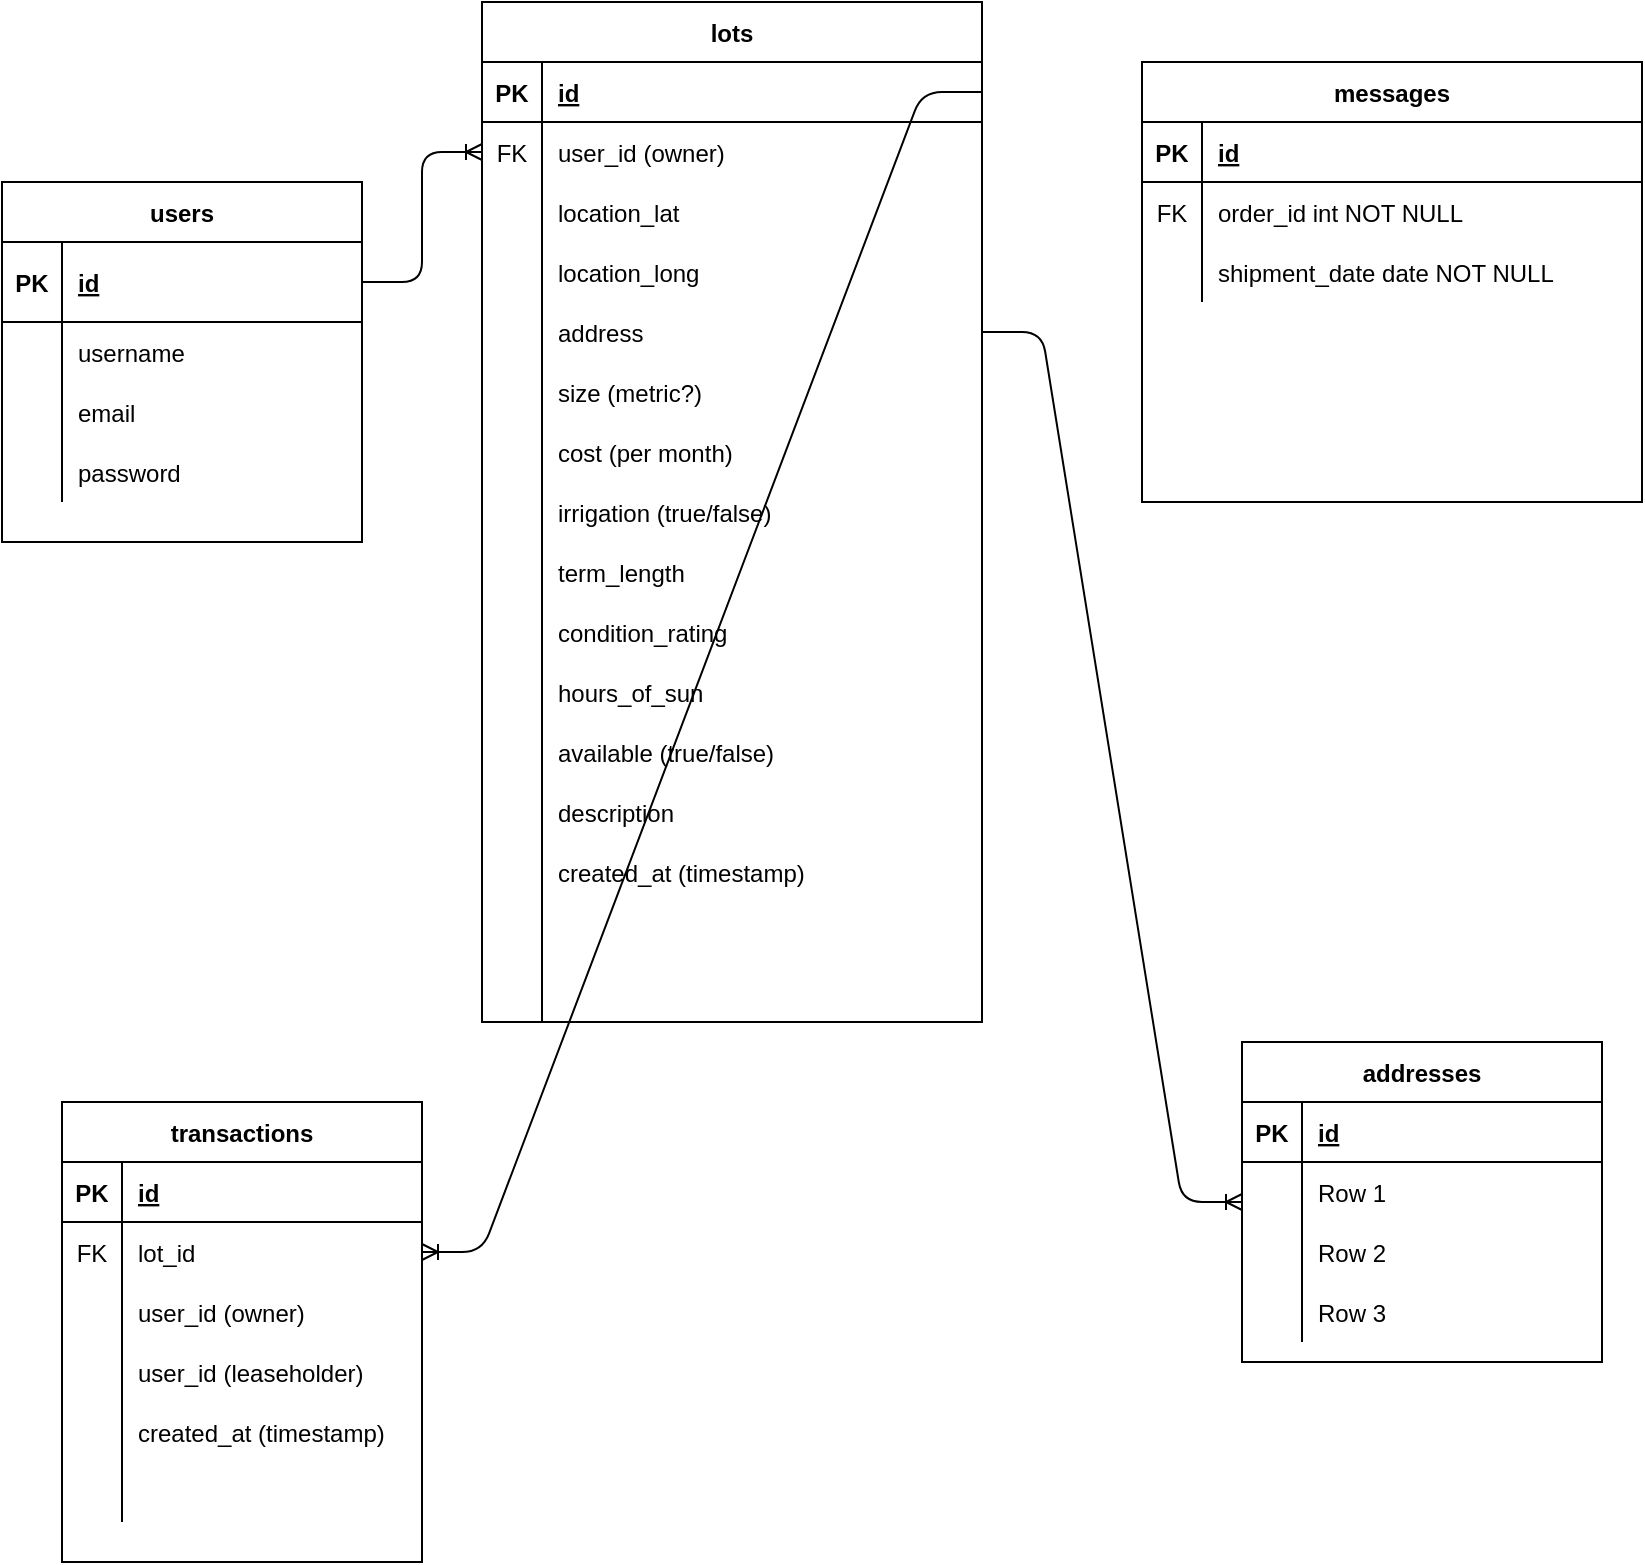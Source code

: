 <mxfile version="13.6.9" type="github">
  <diagram id="R2lEEEUBdFMjLlhIrx00" name="Page-1">
    <mxGraphModel dx="1146" dy="629" grid="1" gridSize="10" guides="1" tooltips="1" connect="1" arrows="1" fold="1" page="1" pageScale="1" pageWidth="850" pageHeight="1100" math="0" shadow="0" extFonts="Permanent Marker^https://fonts.googleapis.com/css?family=Permanent+Marker">
      <root>
        <mxCell id="0" />
        <mxCell id="1" parent="0" />
        <mxCell id="a0rwu356vrg9U6eMvAdR-112" value="" style="edgeStyle=entityRelationEdgeStyle;fontSize=12;html=1;endArrow=ERoneToMany;exitX=1;exitY=0.5;exitDx=0;exitDy=0;entryX=0;entryY=0.5;entryDx=0;entryDy=0;" edge="1" parent="1" source="C-vyLk0tnHw3VtMMgP7b-3" target="a0rwu356vrg9U6eMvAdR-120">
          <mxGeometry width="100" height="100" relative="1" as="geometry">
            <mxPoint x="340" y="490" as="sourcePoint" />
            <mxPoint x="260" y="380" as="targetPoint" />
          </mxGeometry>
        </mxCell>
        <mxCell id="a0rwu356vrg9U6eMvAdR-123" value="" style="edgeStyle=entityRelationEdgeStyle;fontSize=12;html=1;endArrow=ERoneToMany;" edge="1" parent="1" source="a0rwu356vrg9U6eMvAdR-106" target="a0rwu356vrg9U6eMvAdR-124">
          <mxGeometry width="100" height="100" relative="1" as="geometry">
            <mxPoint x="340" y="490" as="sourcePoint" />
            <mxPoint x="720" y="610" as="targetPoint" />
          </mxGeometry>
        </mxCell>
        <mxCell id="a0rwu356vrg9U6eMvAdR-124" value="addresses" style="shape=table;startSize=30;container=1;collapsible=1;childLayout=tableLayout;fixedRows=1;rowLines=0;fontStyle=1;align=center;resizeLast=1;" vertex="1" parent="1">
          <mxGeometry x="630" y="530" width="180" height="160" as="geometry" />
        </mxCell>
        <mxCell id="a0rwu356vrg9U6eMvAdR-125" value="" style="shape=partialRectangle;collapsible=0;dropTarget=0;pointerEvents=0;fillColor=none;top=0;left=0;bottom=1;right=0;points=[[0,0.5],[1,0.5]];portConstraint=eastwest;" vertex="1" parent="a0rwu356vrg9U6eMvAdR-124">
          <mxGeometry y="30" width="180" height="30" as="geometry" />
        </mxCell>
        <mxCell id="a0rwu356vrg9U6eMvAdR-126" value="PK" style="shape=partialRectangle;connectable=0;fillColor=none;top=0;left=0;bottom=0;right=0;fontStyle=1;overflow=hidden;" vertex="1" parent="a0rwu356vrg9U6eMvAdR-125">
          <mxGeometry width="30" height="30" as="geometry" />
        </mxCell>
        <mxCell id="a0rwu356vrg9U6eMvAdR-127" value="id" style="shape=partialRectangle;connectable=0;fillColor=none;top=0;left=0;bottom=0;right=0;align=left;spacingLeft=6;fontStyle=5;overflow=hidden;" vertex="1" parent="a0rwu356vrg9U6eMvAdR-125">
          <mxGeometry x="30" width="150" height="30" as="geometry" />
        </mxCell>
        <mxCell id="a0rwu356vrg9U6eMvAdR-128" value="" style="shape=partialRectangle;collapsible=0;dropTarget=0;pointerEvents=0;fillColor=none;top=0;left=0;bottom=0;right=0;points=[[0,0.5],[1,0.5]];portConstraint=eastwest;" vertex="1" parent="a0rwu356vrg9U6eMvAdR-124">
          <mxGeometry y="60" width="180" height="30" as="geometry" />
        </mxCell>
        <mxCell id="a0rwu356vrg9U6eMvAdR-129" value="" style="shape=partialRectangle;connectable=0;fillColor=none;top=0;left=0;bottom=0;right=0;editable=1;overflow=hidden;" vertex="1" parent="a0rwu356vrg9U6eMvAdR-128">
          <mxGeometry width="30" height="30" as="geometry" />
        </mxCell>
        <mxCell id="a0rwu356vrg9U6eMvAdR-130" value="Row 1" style="shape=partialRectangle;connectable=0;fillColor=none;top=0;left=0;bottom=0;right=0;align=left;spacingLeft=6;overflow=hidden;" vertex="1" parent="a0rwu356vrg9U6eMvAdR-128">
          <mxGeometry x="30" width="150" height="30" as="geometry" />
        </mxCell>
        <mxCell id="a0rwu356vrg9U6eMvAdR-131" value="" style="shape=partialRectangle;collapsible=0;dropTarget=0;pointerEvents=0;fillColor=none;top=0;left=0;bottom=0;right=0;points=[[0,0.5],[1,0.5]];portConstraint=eastwest;" vertex="1" parent="a0rwu356vrg9U6eMvAdR-124">
          <mxGeometry y="90" width="180" height="30" as="geometry" />
        </mxCell>
        <mxCell id="a0rwu356vrg9U6eMvAdR-132" value="" style="shape=partialRectangle;connectable=0;fillColor=none;top=0;left=0;bottom=0;right=0;editable=1;overflow=hidden;" vertex="1" parent="a0rwu356vrg9U6eMvAdR-131">
          <mxGeometry width="30" height="30" as="geometry" />
        </mxCell>
        <mxCell id="a0rwu356vrg9U6eMvAdR-133" value="Row 2" style="shape=partialRectangle;connectable=0;fillColor=none;top=0;left=0;bottom=0;right=0;align=left;spacingLeft=6;overflow=hidden;" vertex="1" parent="a0rwu356vrg9U6eMvAdR-131">
          <mxGeometry x="30" width="150" height="30" as="geometry" />
        </mxCell>
        <mxCell id="a0rwu356vrg9U6eMvAdR-134" value="" style="shape=partialRectangle;collapsible=0;dropTarget=0;pointerEvents=0;fillColor=none;top=0;left=0;bottom=0;right=0;points=[[0,0.5],[1,0.5]];portConstraint=eastwest;" vertex="1" parent="a0rwu356vrg9U6eMvAdR-124">
          <mxGeometry y="120" width="180" height="30" as="geometry" />
        </mxCell>
        <mxCell id="a0rwu356vrg9U6eMvAdR-135" value="" style="shape=partialRectangle;connectable=0;fillColor=none;top=0;left=0;bottom=0;right=0;editable=1;overflow=hidden;" vertex="1" parent="a0rwu356vrg9U6eMvAdR-134">
          <mxGeometry width="30" height="30" as="geometry" />
        </mxCell>
        <mxCell id="a0rwu356vrg9U6eMvAdR-136" value="Row 3" style="shape=partialRectangle;connectable=0;fillColor=none;top=0;left=0;bottom=0;right=0;align=left;spacingLeft=6;overflow=hidden;" vertex="1" parent="a0rwu356vrg9U6eMvAdR-134">
          <mxGeometry x="30" width="150" height="30" as="geometry" />
        </mxCell>
        <mxCell id="C-vyLk0tnHw3VtMMgP7b-13" value="messages" style="shape=table;startSize=30;container=1;collapsible=1;childLayout=tableLayout;fixedRows=1;rowLines=0;fontStyle=1;align=center;resizeLast=1;" parent="1" vertex="1">
          <mxGeometry x="580" y="40" width="250" height="220" as="geometry" />
        </mxCell>
        <mxCell id="C-vyLk0tnHw3VtMMgP7b-14" value="" style="shape=partialRectangle;collapsible=0;dropTarget=0;pointerEvents=0;fillColor=none;points=[[0,0.5],[1,0.5]];portConstraint=eastwest;top=0;left=0;right=0;bottom=1;" parent="C-vyLk0tnHw3VtMMgP7b-13" vertex="1">
          <mxGeometry y="30" width="250" height="30" as="geometry" />
        </mxCell>
        <mxCell id="C-vyLk0tnHw3VtMMgP7b-15" value="PK" style="shape=partialRectangle;overflow=hidden;connectable=0;fillColor=none;top=0;left=0;bottom=0;right=0;fontStyle=1;" parent="C-vyLk0tnHw3VtMMgP7b-14" vertex="1">
          <mxGeometry width="30" height="30" as="geometry" />
        </mxCell>
        <mxCell id="C-vyLk0tnHw3VtMMgP7b-16" value="id" style="shape=partialRectangle;overflow=hidden;connectable=0;fillColor=none;top=0;left=0;bottom=0;right=0;align=left;spacingLeft=6;fontStyle=5;" parent="C-vyLk0tnHw3VtMMgP7b-14" vertex="1">
          <mxGeometry x="30" width="220" height="30" as="geometry" />
        </mxCell>
        <mxCell id="C-vyLk0tnHw3VtMMgP7b-17" value="" style="shape=partialRectangle;collapsible=0;dropTarget=0;pointerEvents=0;fillColor=none;points=[[0,0.5],[1,0.5]];portConstraint=eastwest;top=0;left=0;right=0;bottom=0;" parent="C-vyLk0tnHw3VtMMgP7b-13" vertex="1">
          <mxGeometry y="60" width="250" height="30" as="geometry" />
        </mxCell>
        <mxCell id="C-vyLk0tnHw3VtMMgP7b-18" value="FK" style="shape=partialRectangle;overflow=hidden;connectable=0;fillColor=none;top=0;left=0;bottom=0;right=0;" parent="C-vyLk0tnHw3VtMMgP7b-17" vertex="1">
          <mxGeometry width="30" height="30" as="geometry" />
        </mxCell>
        <mxCell id="C-vyLk0tnHw3VtMMgP7b-19" value="order_id int NOT NULL" style="shape=partialRectangle;overflow=hidden;connectable=0;fillColor=none;top=0;left=0;bottom=0;right=0;align=left;spacingLeft=6;" parent="C-vyLk0tnHw3VtMMgP7b-17" vertex="1">
          <mxGeometry x="30" width="220" height="30" as="geometry" />
        </mxCell>
        <mxCell id="C-vyLk0tnHw3VtMMgP7b-20" value="" style="shape=partialRectangle;collapsible=0;dropTarget=0;pointerEvents=0;fillColor=none;points=[[0,0.5],[1,0.5]];portConstraint=eastwest;top=0;left=0;right=0;bottom=0;" parent="C-vyLk0tnHw3VtMMgP7b-13" vertex="1">
          <mxGeometry y="90" width="250" height="30" as="geometry" />
        </mxCell>
        <mxCell id="C-vyLk0tnHw3VtMMgP7b-21" value="" style="shape=partialRectangle;overflow=hidden;connectable=0;fillColor=none;top=0;left=0;bottom=0;right=0;" parent="C-vyLk0tnHw3VtMMgP7b-20" vertex="1">
          <mxGeometry width="30" height="30" as="geometry" />
        </mxCell>
        <mxCell id="C-vyLk0tnHw3VtMMgP7b-22" value="shipment_date date NOT NULL" style="shape=partialRectangle;overflow=hidden;connectable=0;fillColor=none;top=0;left=0;bottom=0;right=0;align=left;spacingLeft=6;" parent="C-vyLk0tnHw3VtMMgP7b-20" vertex="1">
          <mxGeometry x="30" width="220" height="30" as="geometry" />
        </mxCell>
        <mxCell id="C-vyLk0tnHw3VtMMgP7b-23" value="lots" style="shape=table;startSize=30;container=1;collapsible=1;childLayout=tableLayout;fixedRows=1;rowLines=0;fontStyle=1;align=center;resizeLast=1;" parent="1" vertex="1">
          <mxGeometry x="250" y="10" width="250" height="510" as="geometry" />
        </mxCell>
        <mxCell id="C-vyLk0tnHw3VtMMgP7b-24" value="" style="shape=partialRectangle;collapsible=0;dropTarget=0;pointerEvents=0;fillColor=none;points=[[0,0.5],[1,0.5]];portConstraint=eastwest;top=0;left=0;right=0;bottom=1;" parent="C-vyLk0tnHw3VtMMgP7b-23" vertex="1">
          <mxGeometry y="30" width="250" height="30" as="geometry" />
        </mxCell>
        <mxCell id="C-vyLk0tnHw3VtMMgP7b-25" value="PK" style="shape=partialRectangle;overflow=hidden;connectable=0;fillColor=none;top=0;left=0;bottom=0;right=0;fontStyle=1;" parent="C-vyLk0tnHw3VtMMgP7b-24" vertex="1">
          <mxGeometry width="30" height="30" as="geometry" />
        </mxCell>
        <mxCell id="C-vyLk0tnHw3VtMMgP7b-26" value="id" style="shape=partialRectangle;overflow=hidden;connectable=0;fillColor=none;top=0;left=0;bottom=0;right=0;align=left;spacingLeft=6;fontStyle=5;" parent="C-vyLk0tnHw3VtMMgP7b-24" vertex="1">
          <mxGeometry x="30" width="220" height="30" as="geometry" />
        </mxCell>
        <mxCell id="a0rwu356vrg9U6eMvAdR-120" style="shape=partialRectangle;collapsible=0;dropTarget=0;pointerEvents=0;fillColor=none;points=[[0,0.5],[1,0.5]];portConstraint=eastwest;top=0;left=0;right=0;bottom=0;" vertex="1" parent="C-vyLk0tnHw3VtMMgP7b-23">
          <mxGeometry y="60" width="250" height="30" as="geometry" />
        </mxCell>
        <mxCell id="a0rwu356vrg9U6eMvAdR-121" value="FK" style="shape=partialRectangle;overflow=hidden;connectable=0;fillColor=none;top=0;left=0;bottom=0;right=0;" vertex="1" parent="a0rwu356vrg9U6eMvAdR-120">
          <mxGeometry width="30" height="30" as="geometry" />
        </mxCell>
        <mxCell id="a0rwu356vrg9U6eMvAdR-122" value="user_id (owner)" style="shape=partialRectangle;overflow=hidden;connectable=0;fillColor=none;top=0;left=0;bottom=0;right=0;align=left;spacingLeft=6;" vertex="1" parent="a0rwu356vrg9U6eMvAdR-120">
          <mxGeometry x="30" width="220" height="30" as="geometry" />
        </mxCell>
        <mxCell id="C-vyLk0tnHw3VtMMgP7b-27" value="" style="shape=partialRectangle;collapsible=0;dropTarget=0;pointerEvents=0;fillColor=none;points=[[0,0.5],[1,0.5]];portConstraint=eastwest;top=0;left=0;right=0;bottom=0;" parent="C-vyLk0tnHw3VtMMgP7b-23" vertex="1">
          <mxGeometry y="90" width="250" height="30" as="geometry" />
        </mxCell>
        <mxCell id="C-vyLk0tnHw3VtMMgP7b-28" value="" style="shape=partialRectangle;overflow=hidden;connectable=0;fillColor=none;top=0;left=0;bottom=0;right=0;" parent="C-vyLk0tnHw3VtMMgP7b-27" vertex="1">
          <mxGeometry width="30" height="30" as="geometry" />
        </mxCell>
        <mxCell id="C-vyLk0tnHw3VtMMgP7b-29" value="location_lat" style="shape=partialRectangle;overflow=hidden;connectable=0;fillColor=none;top=0;left=0;bottom=0;right=0;align=left;spacingLeft=6;" parent="C-vyLk0tnHw3VtMMgP7b-27" vertex="1">
          <mxGeometry x="30" width="220" height="30" as="geometry" />
        </mxCell>
        <mxCell id="a0rwu356vrg9U6eMvAdR-4" value="" style="shape=partialRectangle;collapsible=0;dropTarget=0;pointerEvents=0;fillColor=none;points=[[0,0.5],[1,0.5]];portConstraint=eastwest;top=0;left=0;right=0;bottom=0;" vertex="1" parent="C-vyLk0tnHw3VtMMgP7b-23">
          <mxGeometry y="120" width="250" height="30" as="geometry" />
        </mxCell>
        <mxCell id="a0rwu356vrg9U6eMvAdR-5" value="" style="shape=partialRectangle;overflow=hidden;connectable=0;fillColor=none;top=0;left=0;bottom=0;right=0;" vertex="1" parent="a0rwu356vrg9U6eMvAdR-4">
          <mxGeometry width="30" height="30" as="geometry" />
        </mxCell>
        <mxCell id="a0rwu356vrg9U6eMvAdR-6" value="location_long" style="shape=partialRectangle;overflow=hidden;connectable=0;fillColor=none;top=0;left=0;bottom=0;right=0;align=left;spacingLeft=6;" vertex="1" parent="a0rwu356vrg9U6eMvAdR-4">
          <mxGeometry x="30" width="220" height="30" as="geometry" />
        </mxCell>
        <mxCell id="a0rwu356vrg9U6eMvAdR-106" style="shape=partialRectangle;collapsible=0;dropTarget=0;pointerEvents=0;fillColor=none;points=[[0,0.5],[1,0.5]];portConstraint=eastwest;top=0;left=0;right=0;bottom=0;" vertex="1" parent="C-vyLk0tnHw3VtMMgP7b-23">
          <mxGeometry y="150" width="250" height="30" as="geometry" />
        </mxCell>
        <mxCell id="a0rwu356vrg9U6eMvAdR-107" style="shape=partialRectangle;overflow=hidden;connectable=0;fillColor=none;top=0;left=0;bottom=0;right=0;" vertex="1" parent="a0rwu356vrg9U6eMvAdR-106">
          <mxGeometry width="30" height="30" as="geometry" />
        </mxCell>
        <mxCell id="a0rwu356vrg9U6eMvAdR-108" value="address" style="shape=partialRectangle;overflow=hidden;connectable=0;fillColor=none;top=0;left=0;bottom=0;right=0;align=left;spacingLeft=6;" vertex="1" parent="a0rwu356vrg9U6eMvAdR-106">
          <mxGeometry x="30" width="220" height="30" as="geometry" />
        </mxCell>
        <mxCell id="a0rwu356vrg9U6eMvAdR-7" value="" style="shape=partialRectangle;collapsible=0;dropTarget=0;pointerEvents=0;fillColor=none;points=[[0,0.5],[1,0.5]];portConstraint=eastwest;top=0;left=0;right=0;bottom=0;" vertex="1" parent="C-vyLk0tnHw3VtMMgP7b-23">
          <mxGeometry y="180" width="250" height="30" as="geometry" />
        </mxCell>
        <mxCell id="a0rwu356vrg9U6eMvAdR-8" value="" style="shape=partialRectangle;overflow=hidden;connectable=0;fillColor=none;top=0;left=0;bottom=0;right=0;" vertex="1" parent="a0rwu356vrg9U6eMvAdR-7">
          <mxGeometry width="30" height="30" as="geometry" />
        </mxCell>
        <mxCell id="a0rwu356vrg9U6eMvAdR-9" value="size (metric?)" style="shape=partialRectangle;overflow=hidden;connectable=0;fillColor=none;top=0;left=0;bottom=0;right=0;align=left;spacingLeft=6;" vertex="1" parent="a0rwu356vrg9U6eMvAdR-7">
          <mxGeometry x="30" width="220" height="30" as="geometry" />
        </mxCell>
        <mxCell id="a0rwu356vrg9U6eMvAdR-10" value="" style="shape=partialRectangle;collapsible=0;dropTarget=0;pointerEvents=0;fillColor=none;points=[[0,0.5],[1,0.5]];portConstraint=eastwest;top=0;left=0;right=0;bottom=0;" vertex="1" parent="C-vyLk0tnHw3VtMMgP7b-23">
          <mxGeometry y="210" width="250" height="30" as="geometry" />
        </mxCell>
        <mxCell id="a0rwu356vrg9U6eMvAdR-11" value="" style="shape=partialRectangle;overflow=hidden;connectable=0;fillColor=none;top=0;left=0;bottom=0;right=0;" vertex="1" parent="a0rwu356vrg9U6eMvAdR-10">
          <mxGeometry width="30" height="30" as="geometry" />
        </mxCell>
        <mxCell id="a0rwu356vrg9U6eMvAdR-12" value="cost (per month)" style="shape=partialRectangle;overflow=hidden;connectable=0;fillColor=none;top=0;left=0;bottom=0;right=0;align=left;spacingLeft=6;" vertex="1" parent="a0rwu356vrg9U6eMvAdR-10">
          <mxGeometry x="30" width="220" height="30" as="geometry" />
        </mxCell>
        <mxCell id="a0rwu356vrg9U6eMvAdR-13" value="" style="shape=partialRectangle;collapsible=0;dropTarget=0;pointerEvents=0;fillColor=none;points=[[0,0.5],[1,0.5]];portConstraint=eastwest;top=0;left=0;right=0;bottom=0;" vertex="1" parent="C-vyLk0tnHw3VtMMgP7b-23">
          <mxGeometry y="240" width="250" height="30" as="geometry" />
        </mxCell>
        <mxCell id="a0rwu356vrg9U6eMvAdR-14" value="" style="shape=partialRectangle;overflow=hidden;connectable=0;fillColor=none;top=0;left=0;bottom=0;right=0;" vertex="1" parent="a0rwu356vrg9U6eMvAdR-13">
          <mxGeometry width="30" height="30" as="geometry" />
        </mxCell>
        <mxCell id="a0rwu356vrg9U6eMvAdR-15" value="irrigation (true/false)" style="shape=partialRectangle;overflow=hidden;connectable=0;fillColor=none;top=0;left=0;bottom=0;right=0;align=left;spacingLeft=6;" vertex="1" parent="a0rwu356vrg9U6eMvAdR-13">
          <mxGeometry x="30" width="220" height="30" as="geometry" />
        </mxCell>
        <mxCell id="a0rwu356vrg9U6eMvAdR-16" value="" style="shape=partialRectangle;collapsible=0;dropTarget=0;pointerEvents=0;fillColor=none;points=[[0,0.5],[1,0.5]];portConstraint=eastwest;top=0;left=0;right=0;bottom=0;" vertex="1" parent="C-vyLk0tnHw3VtMMgP7b-23">
          <mxGeometry y="270" width="250" height="30" as="geometry" />
        </mxCell>
        <mxCell id="a0rwu356vrg9U6eMvAdR-17" value="" style="shape=partialRectangle;overflow=hidden;connectable=0;fillColor=none;top=0;left=0;bottom=0;right=0;" vertex="1" parent="a0rwu356vrg9U6eMvAdR-16">
          <mxGeometry width="30" height="30" as="geometry" />
        </mxCell>
        <mxCell id="a0rwu356vrg9U6eMvAdR-18" value="term_length" style="shape=partialRectangle;overflow=hidden;connectable=0;fillColor=none;top=0;left=0;bottom=0;right=0;align=left;spacingLeft=6;" vertex="1" parent="a0rwu356vrg9U6eMvAdR-16">
          <mxGeometry x="30" width="220" height="30" as="geometry" />
        </mxCell>
        <mxCell id="a0rwu356vrg9U6eMvAdR-85" value="" style="shape=partialRectangle;collapsible=0;dropTarget=0;pointerEvents=0;fillColor=none;points=[[0,0.5],[1,0.5]];portConstraint=eastwest;top=0;left=0;right=0;bottom=0;" vertex="1" parent="C-vyLk0tnHw3VtMMgP7b-23">
          <mxGeometry y="300" width="250" height="30" as="geometry" />
        </mxCell>
        <mxCell id="a0rwu356vrg9U6eMvAdR-86" value="" style="shape=partialRectangle;overflow=hidden;connectable=0;fillColor=none;top=0;left=0;bottom=0;right=0;" vertex="1" parent="a0rwu356vrg9U6eMvAdR-85">
          <mxGeometry width="30" height="30" as="geometry" />
        </mxCell>
        <mxCell id="a0rwu356vrg9U6eMvAdR-87" value="condition_rating" style="shape=partialRectangle;overflow=hidden;connectable=0;fillColor=none;top=0;left=0;bottom=0;right=0;align=left;spacingLeft=6;" vertex="1" parent="a0rwu356vrg9U6eMvAdR-85">
          <mxGeometry x="30" width="220" height="30" as="geometry" />
        </mxCell>
        <mxCell id="a0rwu356vrg9U6eMvAdR-88" value="" style="shape=partialRectangle;collapsible=0;dropTarget=0;pointerEvents=0;fillColor=none;points=[[0,0.5],[1,0.5]];portConstraint=eastwest;top=0;left=0;right=0;bottom=0;" vertex="1" parent="C-vyLk0tnHw3VtMMgP7b-23">
          <mxGeometry y="330" width="250" height="30" as="geometry" />
        </mxCell>
        <mxCell id="a0rwu356vrg9U6eMvAdR-89" value="" style="shape=partialRectangle;overflow=hidden;connectable=0;fillColor=none;top=0;left=0;bottom=0;right=0;" vertex="1" parent="a0rwu356vrg9U6eMvAdR-88">
          <mxGeometry width="30" height="30" as="geometry" />
        </mxCell>
        <mxCell id="a0rwu356vrg9U6eMvAdR-90" value="hours_of_sun" style="shape=partialRectangle;overflow=hidden;connectable=0;fillColor=none;top=0;left=0;bottom=0;right=0;align=left;spacingLeft=6;" vertex="1" parent="a0rwu356vrg9U6eMvAdR-88">
          <mxGeometry x="30" width="220" height="30" as="geometry" />
        </mxCell>
        <mxCell id="a0rwu356vrg9U6eMvAdR-116" style="shape=partialRectangle;collapsible=0;dropTarget=0;pointerEvents=0;fillColor=none;points=[[0,0.5],[1,0.5]];portConstraint=eastwest;top=0;left=0;right=0;bottom=0;" vertex="1" parent="C-vyLk0tnHw3VtMMgP7b-23">
          <mxGeometry y="360" width="250" height="30" as="geometry" />
        </mxCell>
        <mxCell id="a0rwu356vrg9U6eMvAdR-117" style="shape=partialRectangle;overflow=hidden;connectable=0;fillColor=none;top=0;left=0;bottom=0;right=0;" vertex="1" parent="a0rwu356vrg9U6eMvAdR-116">
          <mxGeometry width="30" height="30" as="geometry" />
        </mxCell>
        <mxCell id="a0rwu356vrg9U6eMvAdR-118" value="available (true/false)" style="shape=partialRectangle;overflow=hidden;connectable=0;fillColor=none;top=0;left=0;bottom=0;right=0;align=left;spacingLeft=6;" vertex="1" parent="a0rwu356vrg9U6eMvAdR-116">
          <mxGeometry x="30" width="220" height="30" as="geometry" />
        </mxCell>
        <mxCell id="a0rwu356vrg9U6eMvAdR-109" style="shape=partialRectangle;collapsible=0;dropTarget=0;pointerEvents=0;fillColor=none;points=[[0,0.5],[1,0.5]];portConstraint=eastwest;top=0;left=0;right=0;bottom=0;" vertex="1" parent="C-vyLk0tnHw3VtMMgP7b-23">
          <mxGeometry y="390" width="250" height="30" as="geometry" />
        </mxCell>
        <mxCell id="a0rwu356vrg9U6eMvAdR-110" style="shape=partialRectangle;overflow=hidden;connectable=0;fillColor=none;top=0;left=0;bottom=0;right=0;" vertex="1" parent="a0rwu356vrg9U6eMvAdR-109">
          <mxGeometry width="30" height="30" as="geometry" />
        </mxCell>
        <mxCell id="a0rwu356vrg9U6eMvAdR-111" value="description" style="shape=partialRectangle;overflow=hidden;connectable=0;fillColor=none;top=0;left=0;bottom=0;right=0;align=left;spacingLeft=6;" vertex="1" parent="a0rwu356vrg9U6eMvAdR-109">
          <mxGeometry x="30" width="220" height="30" as="geometry" />
        </mxCell>
        <mxCell id="a0rwu356vrg9U6eMvAdR-91" value="" style="shape=partialRectangle;collapsible=0;dropTarget=0;pointerEvents=0;fillColor=none;points=[[0,0.5],[1,0.5]];portConstraint=eastwest;top=0;left=0;right=0;bottom=0;" vertex="1" parent="C-vyLk0tnHw3VtMMgP7b-23">
          <mxGeometry y="420" width="250" height="30" as="geometry" />
        </mxCell>
        <mxCell id="a0rwu356vrg9U6eMvAdR-92" value="" style="shape=partialRectangle;overflow=hidden;connectable=0;fillColor=none;top=0;left=0;bottom=0;right=0;" vertex="1" parent="a0rwu356vrg9U6eMvAdR-91">
          <mxGeometry width="30" height="30" as="geometry" />
        </mxCell>
        <mxCell id="a0rwu356vrg9U6eMvAdR-93" value="created_at (timestamp)" style="shape=partialRectangle;overflow=hidden;connectable=0;fillColor=none;top=0;left=0;bottom=0;right=0;align=left;spacingLeft=6;" vertex="1" parent="a0rwu356vrg9U6eMvAdR-91">
          <mxGeometry x="30" width="220" height="30" as="geometry" />
        </mxCell>
        <mxCell id="a0rwu356vrg9U6eMvAdR-94" value="" style="shape=partialRectangle;collapsible=0;dropTarget=0;pointerEvents=0;fillColor=none;points=[[0,0.5],[1,0.5]];portConstraint=eastwest;top=0;left=0;right=0;bottom=0;" vertex="1" parent="C-vyLk0tnHw3VtMMgP7b-23">
          <mxGeometry y="450" width="250" height="30" as="geometry" />
        </mxCell>
        <mxCell id="a0rwu356vrg9U6eMvAdR-95" value="" style="shape=partialRectangle;overflow=hidden;connectable=0;fillColor=none;top=0;left=0;bottom=0;right=0;" vertex="1" parent="a0rwu356vrg9U6eMvAdR-94">
          <mxGeometry width="30" height="30" as="geometry" />
        </mxCell>
        <mxCell id="a0rwu356vrg9U6eMvAdR-96" value="" style="shape=partialRectangle;overflow=hidden;connectable=0;fillColor=none;top=0;left=0;bottom=0;right=0;align=left;spacingLeft=6;" vertex="1" parent="a0rwu356vrg9U6eMvAdR-94">
          <mxGeometry x="30" width="220" height="30" as="geometry" />
        </mxCell>
        <mxCell id="a0rwu356vrg9U6eMvAdR-97" value="" style="shape=partialRectangle;collapsible=0;dropTarget=0;pointerEvents=0;fillColor=none;points=[[0,0.5],[1,0.5]];portConstraint=eastwest;top=0;left=0;right=0;bottom=0;" vertex="1" parent="C-vyLk0tnHw3VtMMgP7b-23">
          <mxGeometry y="480" width="250" height="30" as="geometry" />
        </mxCell>
        <mxCell id="a0rwu356vrg9U6eMvAdR-98" value="" style="shape=partialRectangle;overflow=hidden;connectable=0;fillColor=none;top=0;left=0;bottom=0;right=0;" vertex="1" parent="a0rwu356vrg9U6eMvAdR-97">
          <mxGeometry width="30" height="30" as="geometry" />
        </mxCell>
        <mxCell id="a0rwu356vrg9U6eMvAdR-99" value="" style="shape=partialRectangle;overflow=hidden;connectable=0;fillColor=none;top=0;left=0;bottom=0;right=0;align=left;spacingLeft=6;" vertex="1" parent="a0rwu356vrg9U6eMvAdR-97">
          <mxGeometry x="30" width="220" height="30" as="geometry" />
        </mxCell>
        <mxCell id="C-vyLk0tnHw3VtMMgP7b-2" value="users" style="shape=table;startSize=30;container=1;collapsible=1;childLayout=tableLayout;fixedRows=1;rowLines=0;fontStyle=1;align=center;resizeLast=1;" parent="1" vertex="1">
          <mxGeometry x="10" y="100" width="180" height="180" as="geometry" />
        </mxCell>
        <mxCell id="C-vyLk0tnHw3VtMMgP7b-3" value="" style="shape=partialRectangle;collapsible=0;dropTarget=0;pointerEvents=0;fillColor=none;points=[[0,0.5],[1,0.5]];portConstraint=eastwest;top=0;left=0;right=0;bottom=1;" parent="C-vyLk0tnHw3VtMMgP7b-2" vertex="1">
          <mxGeometry y="30" width="180" height="40" as="geometry" />
        </mxCell>
        <mxCell id="C-vyLk0tnHw3VtMMgP7b-4" value="PK" style="shape=partialRectangle;overflow=hidden;connectable=0;fillColor=none;top=0;left=0;bottom=0;right=0;fontStyle=1;" parent="C-vyLk0tnHw3VtMMgP7b-3" vertex="1">
          <mxGeometry width="30" height="40" as="geometry" />
        </mxCell>
        <mxCell id="C-vyLk0tnHw3VtMMgP7b-5" value="id" style="shape=partialRectangle;overflow=hidden;connectable=0;fillColor=none;top=0;left=0;bottom=0;right=0;align=left;spacingLeft=6;fontStyle=5;" parent="C-vyLk0tnHw3VtMMgP7b-3" vertex="1">
          <mxGeometry x="30" width="150" height="40" as="geometry" />
        </mxCell>
        <mxCell id="C-vyLk0tnHw3VtMMgP7b-6" value="" style="shape=partialRectangle;collapsible=0;dropTarget=0;pointerEvents=0;fillColor=none;points=[[0,0.5],[1,0.5]];portConstraint=eastwest;top=0;left=0;right=0;bottom=0;" parent="C-vyLk0tnHw3VtMMgP7b-2" vertex="1">
          <mxGeometry y="70" width="180" height="30" as="geometry" />
        </mxCell>
        <mxCell id="C-vyLk0tnHw3VtMMgP7b-7" value="" style="shape=partialRectangle;overflow=hidden;connectable=0;fillColor=none;top=0;left=0;bottom=0;right=0;" parent="C-vyLk0tnHw3VtMMgP7b-6" vertex="1">
          <mxGeometry width="30" height="30" as="geometry" />
        </mxCell>
        <mxCell id="C-vyLk0tnHw3VtMMgP7b-8" value="username" style="shape=partialRectangle;overflow=hidden;connectable=0;fillColor=none;top=0;left=0;bottom=0;right=0;align=left;spacingLeft=6;" parent="C-vyLk0tnHw3VtMMgP7b-6" vertex="1">
          <mxGeometry x="30" width="150" height="30" as="geometry" />
        </mxCell>
        <mxCell id="C-vyLk0tnHw3VtMMgP7b-9" value="" style="shape=partialRectangle;collapsible=0;dropTarget=0;pointerEvents=0;fillColor=none;points=[[0,0.5],[1,0.5]];portConstraint=eastwest;top=0;left=0;right=0;bottom=0;" parent="C-vyLk0tnHw3VtMMgP7b-2" vertex="1">
          <mxGeometry y="100" width="180" height="30" as="geometry" />
        </mxCell>
        <mxCell id="C-vyLk0tnHw3VtMMgP7b-10" value="" style="shape=partialRectangle;overflow=hidden;connectable=0;fillColor=none;top=0;left=0;bottom=0;right=0;" parent="C-vyLk0tnHw3VtMMgP7b-9" vertex="1">
          <mxGeometry width="30" height="30" as="geometry" />
        </mxCell>
        <mxCell id="C-vyLk0tnHw3VtMMgP7b-11" value="email" style="shape=partialRectangle;overflow=hidden;connectable=0;fillColor=none;top=0;left=0;bottom=0;right=0;align=left;spacingLeft=6;" parent="C-vyLk0tnHw3VtMMgP7b-9" vertex="1">
          <mxGeometry x="30" width="150" height="30" as="geometry" />
        </mxCell>
        <mxCell id="a0rwu356vrg9U6eMvAdR-1" value="" style="shape=partialRectangle;collapsible=0;dropTarget=0;pointerEvents=0;fillColor=none;points=[[0,0.5],[1,0.5]];portConstraint=eastwest;top=0;left=0;right=0;bottom=0;" vertex="1" parent="C-vyLk0tnHw3VtMMgP7b-2">
          <mxGeometry y="130" width="180" height="30" as="geometry" />
        </mxCell>
        <mxCell id="a0rwu356vrg9U6eMvAdR-2" value="" style="shape=partialRectangle;overflow=hidden;connectable=0;fillColor=none;top=0;left=0;bottom=0;right=0;" vertex="1" parent="a0rwu356vrg9U6eMvAdR-1">
          <mxGeometry width="30" height="30" as="geometry" />
        </mxCell>
        <mxCell id="a0rwu356vrg9U6eMvAdR-3" value="password" style="shape=partialRectangle;overflow=hidden;connectable=0;fillColor=none;top=0;left=0;bottom=0;right=0;align=left;spacingLeft=6;" vertex="1" parent="a0rwu356vrg9U6eMvAdR-1">
          <mxGeometry x="30" width="150" height="30" as="geometry" />
        </mxCell>
        <mxCell id="a0rwu356vrg9U6eMvAdR-137" value="transactions" style="shape=table;startSize=30;container=1;collapsible=1;childLayout=tableLayout;fixedRows=1;rowLines=0;fontStyle=1;align=center;resizeLast=1;" vertex="1" parent="1">
          <mxGeometry x="40" y="560" width="180" height="230" as="geometry" />
        </mxCell>
        <mxCell id="a0rwu356vrg9U6eMvAdR-138" value="" style="shape=partialRectangle;collapsible=0;dropTarget=0;pointerEvents=0;fillColor=none;top=0;left=0;bottom=1;right=0;points=[[0,0.5],[1,0.5]];portConstraint=eastwest;" vertex="1" parent="a0rwu356vrg9U6eMvAdR-137">
          <mxGeometry y="30" width="180" height="30" as="geometry" />
        </mxCell>
        <mxCell id="a0rwu356vrg9U6eMvAdR-139" value="PK" style="shape=partialRectangle;connectable=0;fillColor=none;top=0;left=0;bottom=0;right=0;fontStyle=1;overflow=hidden;" vertex="1" parent="a0rwu356vrg9U6eMvAdR-138">
          <mxGeometry width="30" height="30" as="geometry" />
        </mxCell>
        <mxCell id="a0rwu356vrg9U6eMvAdR-140" value="id" style="shape=partialRectangle;connectable=0;fillColor=none;top=0;left=0;bottom=0;right=0;align=left;spacingLeft=6;fontStyle=5;overflow=hidden;" vertex="1" parent="a0rwu356vrg9U6eMvAdR-138">
          <mxGeometry x="30" width="150" height="30" as="geometry" />
        </mxCell>
        <mxCell id="a0rwu356vrg9U6eMvAdR-141" value="" style="shape=partialRectangle;collapsible=0;dropTarget=0;pointerEvents=0;fillColor=none;top=0;left=0;bottom=0;right=0;points=[[0,0.5],[1,0.5]];portConstraint=eastwest;" vertex="1" parent="a0rwu356vrg9U6eMvAdR-137">
          <mxGeometry y="60" width="180" height="30" as="geometry" />
        </mxCell>
        <mxCell id="a0rwu356vrg9U6eMvAdR-142" value="FK" style="shape=partialRectangle;connectable=0;fillColor=none;top=0;left=0;bottom=0;right=0;editable=1;overflow=hidden;" vertex="1" parent="a0rwu356vrg9U6eMvAdR-141">
          <mxGeometry width="30" height="30" as="geometry" />
        </mxCell>
        <mxCell id="a0rwu356vrg9U6eMvAdR-143" value="lot_id" style="shape=partialRectangle;connectable=0;fillColor=none;top=0;left=0;bottom=0;right=0;align=left;spacingLeft=6;overflow=hidden;" vertex="1" parent="a0rwu356vrg9U6eMvAdR-141">
          <mxGeometry x="30" width="150" height="30" as="geometry" />
        </mxCell>
        <mxCell id="a0rwu356vrg9U6eMvAdR-144" value="" style="shape=partialRectangle;collapsible=0;dropTarget=0;pointerEvents=0;fillColor=none;top=0;left=0;bottom=0;right=0;points=[[0,0.5],[1,0.5]];portConstraint=eastwest;" vertex="1" parent="a0rwu356vrg9U6eMvAdR-137">
          <mxGeometry y="90" width="180" height="30" as="geometry" />
        </mxCell>
        <mxCell id="a0rwu356vrg9U6eMvAdR-145" value="" style="shape=partialRectangle;connectable=0;fillColor=none;top=0;left=0;bottom=0;right=0;editable=1;overflow=hidden;" vertex="1" parent="a0rwu356vrg9U6eMvAdR-144">
          <mxGeometry width="30" height="30" as="geometry" />
        </mxCell>
        <mxCell id="a0rwu356vrg9U6eMvAdR-146" value="user_id (owner)" style="shape=partialRectangle;connectable=0;fillColor=none;top=0;left=0;bottom=0;right=0;align=left;spacingLeft=6;overflow=hidden;" vertex="1" parent="a0rwu356vrg9U6eMvAdR-144">
          <mxGeometry x="30" width="150" height="30" as="geometry" />
        </mxCell>
        <mxCell id="a0rwu356vrg9U6eMvAdR-147" value="" style="shape=partialRectangle;collapsible=0;dropTarget=0;pointerEvents=0;fillColor=none;top=0;left=0;bottom=0;right=0;points=[[0,0.5],[1,0.5]];portConstraint=eastwest;" vertex="1" parent="a0rwu356vrg9U6eMvAdR-137">
          <mxGeometry y="120" width="180" height="30" as="geometry" />
        </mxCell>
        <mxCell id="a0rwu356vrg9U6eMvAdR-148" value="" style="shape=partialRectangle;connectable=0;fillColor=none;top=0;left=0;bottom=0;right=0;editable=1;overflow=hidden;" vertex="1" parent="a0rwu356vrg9U6eMvAdR-147">
          <mxGeometry width="30" height="30" as="geometry" />
        </mxCell>
        <mxCell id="a0rwu356vrg9U6eMvAdR-149" value="user_id (leaseholder)" style="shape=partialRectangle;connectable=0;fillColor=none;top=0;left=0;bottom=0;right=0;align=left;spacingLeft=6;overflow=hidden;" vertex="1" parent="a0rwu356vrg9U6eMvAdR-147">
          <mxGeometry x="30" width="150" height="30" as="geometry" />
        </mxCell>
        <mxCell id="a0rwu356vrg9U6eMvAdR-152" style="shape=partialRectangle;collapsible=0;dropTarget=0;pointerEvents=0;fillColor=none;top=0;left=0;bottom=0;right=0;points=[[0,0.5],[1,0.5]];portConstraint=eastwest;" vertex="1" parent="a0rwu356vrg9U6eMvAdR-137">
          <mxGeometry y="150" width="180" height="30" as="geometry" />
        </mxCell>
        <mxCell id="a0rwu356vrg9U6eMvAdR-153" style="shape=partialRectangle;connectable=0;fillColor=none;top=0;left=0;bottom=0;right=0;editable=1;overflow=hidden;" vertex="1" parent="a0rwu356vrg9U6eMvAdR-152">
          <mxGeometry width="30" height="30" as="geometry" />
        </mxCell>
        <mxCell id="a0rwu356vrg9U6eMvAdR-154" value="created_at (timestamp)" style="shape=partialRectangle;connectable=0;fillColor=none;top=0;left=0;bottom=0;right=0;align=left;spacingLeft=6;overflow=hidden;" vertex="1" parent="a0rwu356vrg9U6eMvAdR-152">
          <mxGeometry x="30" width="150" height="30" as="geometry" />
        </mxCell>
        <mxCell id="a0rwu356vrg9U6eMvAdR-155" style="shape=partialRectangle;collapsible=0;dropTarget=0;pointerEvents=0;fillColor=none;top=0;left=0;bottom=0;right=0;points=[[0,0.5],[1,0.5]];portConstraint=eastwest;" vertex="1" parent="a0rwu356vrg9U6eMvAdR-137">
          <mxGeometry y="180" width="180" height="30" as="geometry" />
        </mxCell>
        <mxCell id="a0rwu356vrg9U6eMvAdR-156" style="shape=partialRectangle;connectable=0;fillColor=none;top=0;left=0;bottom=0;right=0;editable=1;overflow=hidden;" vertex="1" parent="a0rwu356vrg9U6eMvAdR-155">
          <mxGeometry width="30" height="30" as="geometry" />
        </mxCell>
        <mxCell id="a0rwu356vrg9U6eMvAdR-157" value="" style="shape=partialRectangle;connectable=0;fillColor=none;top=0;left=0;bottom=0;right=0;align=left;spacingLeft=6;overflow=hidden;" vertex="1" parent="a0rwu356vrg9U6eMvAdR-155">
          <mxGeometry x="30" width="150" height="30" as="geometry" />
        </mxCell>
        <mxCell id="a0rwu356vrg9U6eMvAdR-151" value="" style="edgeStyle=entityRelationEdgeStyle;fontSize=12;html=1;endArrow=ERoneToMany;exitX=1;exitY=0.5;exitDx=0;exitDy=0;" edge="1" parent="1" source="C-vyLk0tnHw3VtMMgP7b-24" target="a0rwu356vrg9U6eMvAdR-141">
          <mxGeometry width="100" height="100" relative="1" as="geometry">
            <mxPoint x="340" y="490" as="sourcePoint" />
            <mxPoint x="440" y="390" as="targetPoint" />
          </mxGeometry>
        </mxCell>
      </root>
    </mxGraphModel>
  </diagram>
</mxfile>
